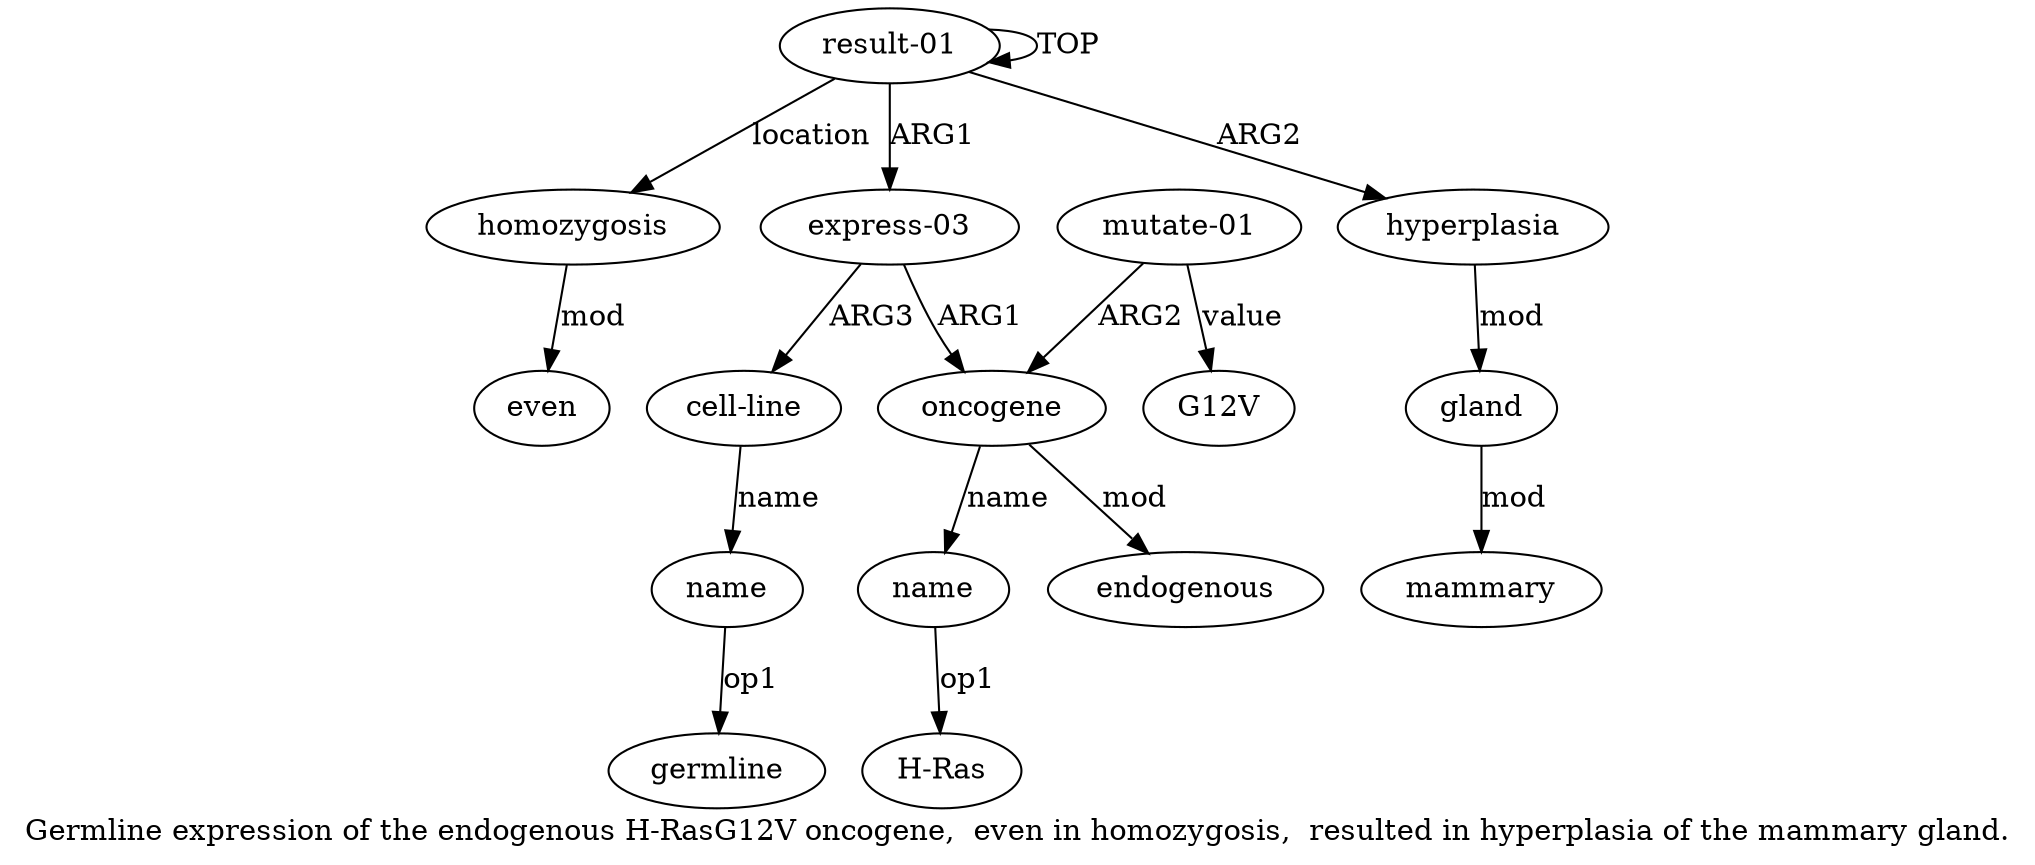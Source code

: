 digraph  {
	graph [label="Germline expression of the endogenous H-RasG12V oncogene,  even in homozygosis,  resulted in hyperplasia of the mammary gland."];
	node [label="\N"];
	a11	 [color=black,
		gold_ind=11,
		gold_label=homozygosis,
		label=homozygosis,
		test_ind=11,
		test_label=homozygosis];
	a12	 [color=black,
		gold_ind=12,
		gold_label=even,
		label=even,
		test_ind=12,
		test_label=even];
	a11 -> a12 [key=0,
	color=black,
	gold_label=mod,
	label=mod,
	test_label=mod];
a10 [color=black,
	gold_ind=10,
	gold_label=mammary,
	label=mammary,
	test_ind=10,
	test_label=mammary];
"a4 G12V" [color=black,
	gold_ind=-1,
	gold_label=G12V,
	label=G12V,
	test_ind=-1,
	test_label=G12V];
"a3 H-Ras" [color=black,
	gold_ind=-1,
	gold_label="H-Ras",
	label="H-Ras",
	test_ind=-1,
	test_label="H-Ras"];
"a7 germline" [color=black,
	gold_ind=-1,
	gold_label=germline,
	label=germline,
	test_ind=-1,
	test_label=germline];
a1 [color=black,
	gold_ind=1,
	gold_label="express-03",
	label="express-03",
	test_ind=1,
	test_label="express-03"];
a2 [color=black,
	gold_ind=2,
	gold_label=oncogene,
	label=oncogene,
	test_ind=2,
	test_label=oncogene];
a1 -> a2 [key=0,
color=black,
gold_label=ARG1,
label=ARG1,
test_label=ARG1];
a6 [color=black,
gold_ind=6,
gold_label="cell-line",
label="cell-line",
test_ind=6,
test_label="cell-line"];
a1 -> a6 [key=0,
color=black,
gold_label=ARG3,
label=ARG3,
test_label=ARG3];
a0 [color=black,
gold_ind=0,
gold_label="result-01",
label="result-01",
test_ind=0,
test_label="result-01"];
a0 -> a11 [key=0,
color=black,
gold_label=location,
label=location,
test_label=location];
a0 -> a1 [key=0,
color=black,
gold_label=ARG1,
label=ARG1,
test_label=ARG1];
a0 -> a0 [key=0,
color=black,
gold_label=TOP,
label=TOP,
test_label=TOP];
a8 [color=black,
gold_ind=8,
gold_label=hyperplasia,
label=hyperplasia,
test_ind=8,
test_label=hyperplasia];
a0 -> a8 [key=0,
color=black,
gold_label=ARG2,
label=ARG2,
test_label=ARG2];
a3 [color=black,
gold_ind=3,
gold_label=name,
label=name,
test_ind=3,
test_label=name];
a3 -> "a3 H-Ras" [key=0,
color=black,
gold_label=op1,
label=op1,
test_label=op1];
a2 -> a3 [key=0,
color=black,
gold_label=name,
label=name,
test_label=name];
a5 [color=black,
gold_ind=5,
gold_label=endogenous,
label=endogenous,
test_ind=5,
test_label=endogenous];
a2 -> a5 [key=0,
color=black,
gold_label=mod,
label=mod,
test_label=mod];
a4 [color=black,
gold_ind=4,
gold_label="mutate-01",
label="mutate-01",
test_ind=4,
test_label="mutate-01"];
a4 -> "a4 G12V" [key=0,
color=black,
gold_label=value,
label=value,
test_label=value];
a4 -> a2 [key=0,
color=black,
gold_label=ARG2,
label=ARG2,
test_label=ARG2];
a7 [color=black,
gold_ind=7,
gold_label=name,
label=name,
test_ind=7,
test_label=name];
a7 -> "a7 germline" [key=0,
color=black,
gold_label=op1,
label=op1,
test_label=op1];
a6 -> a7 [key=0,
color=black,
gold_label=name,
label=name,
test_label=name];
a9 [color=black,
gold_ind=9,
gold_label=gland,
label=gland,
test_ind=9,
test_label=gland];
a9 -> a10 [key=0,
color=black,
gold_label=mod,
label=mod,
test_label=mod];
a8 -> a9 [key=0,
color=black,
gold_label=mod,
label=mod,
test_label=mod];
}
